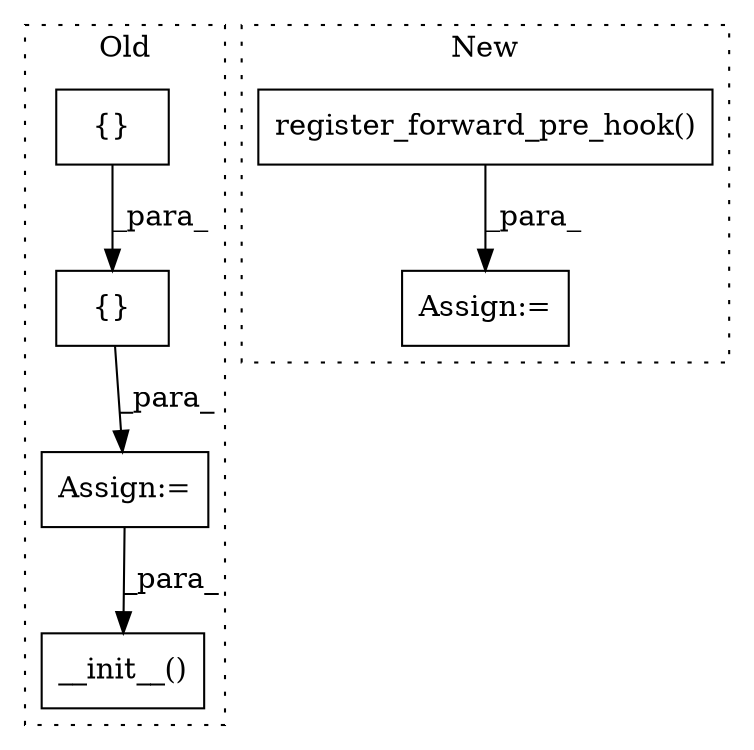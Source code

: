 digraph G {
subgraph cluster0 {
1 [label="{}" a="95" s="14222,14266" l="1,1" shape="box"];
4 [label="Assign:=" a="68" s="14205" l="3" shape="box"];
5 [label="{}" a="59" s="14208,14323" l="14,0" shape="box"];
6 [label="__init__()" a="75" s="15408,15446" l="17,11" shape="box"];
label = "Old";
style="dotted";
}
subgraph cluster1 {
2 [label="register_forward_pre_hook()" a="75" s="4522,4557" l="31,1" shape="box"];
3 [label="Assign:=" a="68" s="4519" l="3" shape="box"];
label = "New";
style="dotted";
}
1 -> 5 [label="_para_"];
2 -> 3 [label="_para_"];
4 -> 6 [label="_para_"];
5 -> 4 [label="_para_"];
}